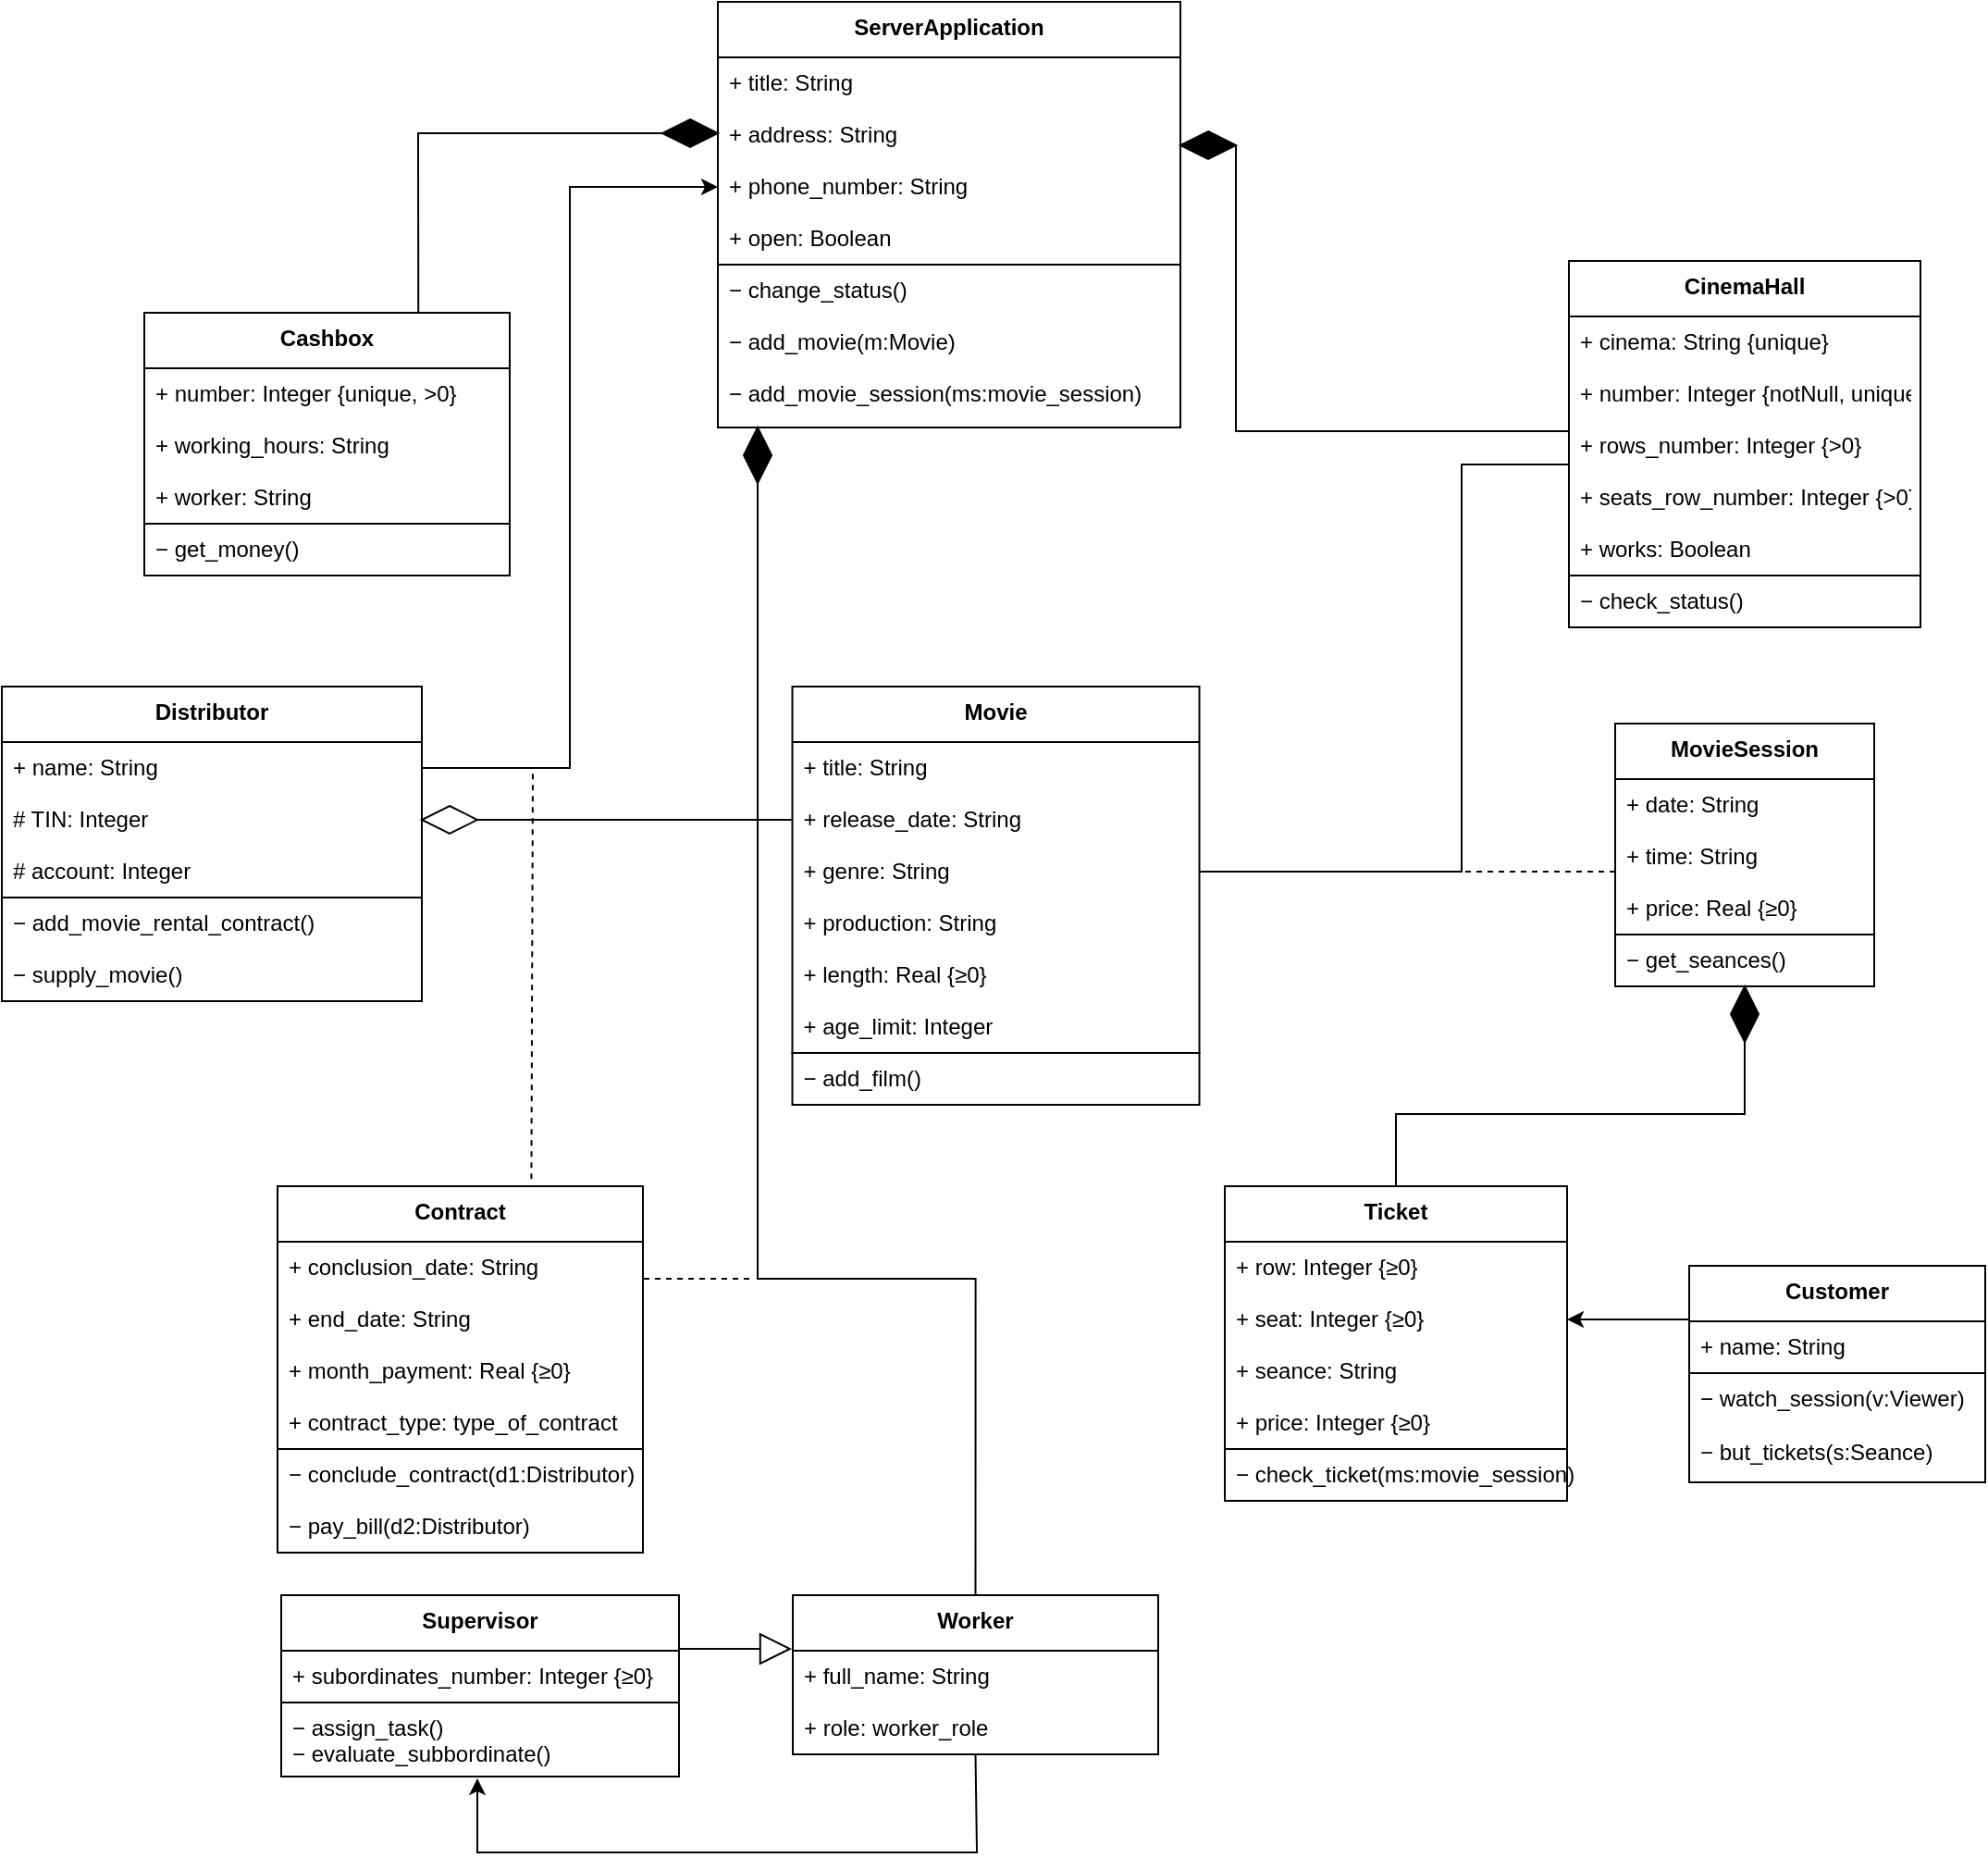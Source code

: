<mxfile version="24.8.4">
  <diagram name="Страница — 1" id="X5his6ymbL0saSJvPq9O">
    <mxGraphModel dx="1254" dy="1829" grid="1" gridSize="10" guides="1" tooltips="1" connect="1" arrows="1" fold="1" page="1" pageScale="1" pageWidth="827" pageHeight="1169" math="0" shadow="0">
      <root>
        <mxCell id="0" />
        <mxCell id="1" parent="0" />
        <mxCell id="Y5fpXC5yUhJFAgeou8nK-40" value="" style="rounded=0;whiteSpace=wrap;html=1;fillColor=none;" vertex="1" parent="1">
          <mxGeometry x="164" y="839" width="215" height="40" as="geometry" />
        </mxCell>
        <mxCell id="PjLKfT54Z54VpI-UZ5yH-39" value="" style="rounded=0;whiteSpace=wrap;html=1;fillColor=none;" parent="1" vertex="1">
          <mxGeometry x="162" y="702" width="197.5" height="56" as="geometry" />
        </mxCell>
        <mxCell id="PjLKfT54Z54VpI-UZ5yH-20" value="" style="rounded=0;whiteSpace=wrap;html=1;fillColor=none;" parent="1" vertex="1">
          <mxGeometry x="860" y="230" width="190" height="28" as="geometry" />
        </mxCell>
        <mxCell id="HzvKH4_7ZR6isa68ymQ4-1" value="ServerApplication" style="swimlane;fontStyle=1;align=center;verticalAlign=top;childLayout=stackLayout;horizontal=1;startSize=30;horizontalStack=0;resizeParent=1;resizeParentMax=0;resizeLast=0;collapsible=0;marginBottom=0;" parent="1" vertex="1">
          <mxGeometry x="400" y="-80" width="250" height="142" as="geometry" />
        </mxCell>
        <mxCell id="HzvKH4_7ZR6isa68ymQ4-2" value="+ title: String" style="text;strokeColor=none;fillColor=none;align=left;verticalAlign=top;spacingLeft=4;spacingRight=4;overflow=hidden;rotatable=0;points=[[0,0.5],[1,0.5]];portConstraint=eastwest;" parent="HzvKH4_7ZR6isa68ymQ4-1" vertex="1">
          <mxGeometry y="30" width="250" height="28" as="geometry" />
        </mxCell>
        <mxCell id="HzvKH4_7ZR6isa68ymQ4-3" value="+ address: String" style="text;strokeColor=none;fillColor=none;align=left;verticalAlign=top;spacingLeft=4;spacingRight=4;overflow=hidden;rotatable=0;points=[[0,0.5],[1,0.5]];portConstraint=eastwest;" parent="HzvKH4_7ZR6isa68ymQ4-1" vertex="1">
          <mxGeometry y="58" width="250" height="28" as="geometry" />
        </mxCell>
        <mxCell id="HzvKH4_7ZR6isa68ymQ4-4" value="+ phone_number: String" style="text;strokeColor=none;fillColor=none;align=left;verticalAlign=top;spacingLeft=4;spacingRight=4;overflow=hidden;rotatable=0;points=[[0,0.5],[1,0.5]];portConstraint=eastwest;" parent="HzvKH4_7ZR6isa68ymQ4-1" vertex="1">
          <mxGeometry y="86" width="250" height="28" as="geometry" />
        </mxCell>
        <mxCell id="HzvKH4_7ZR6isa68ymQ4-5" value="+ open: Boolean" style="text;strokeColor=none;fillColor=none;align=left;verticalAlign=top;spacingLeft=4;spacingRight=4;overflow=hidden;rotatable=0;points=[[0,0.5],[1,0.5]];portConstraint=eastwest;" parent="HzvKH4_7ZR6isa68ymQ4-1" vertex="1">
          <mxGeometry y="114" width="250" height="28" as="geometry" />
        </mxCell>
        <mxCell id="HzvKH4_7ZR6isa68ymQ4-6" value="CinemaHall" style="swimlane;fontStyle=1;align=center;verticalAlign=top;childLayout=stackLayout;horizontal=1;startSize=30;horizontalStack=0;resizeParent=1;resizeParentMax=0;resizeLast=0;collapsible=0;marginBottom=0;" parent="1" vertex="1">
          <mxGeometry x="860" y="60" width="190" height="170" as="geometry" />
        </mxCell>
        <mxCell id="HzvKH4_7ZR6isa68ymQ4-7" value="+ cinema: String {unique}" style="text;strokeColor=none;fillColor=none;align=left;verticalAlign=top;spacingLeft=4;spacingRight=4;overflow=hidden;rotatable=0;points=[[0,0.5],[1,0.5]];portConstraint=eastwest;" parent="HzvKH4_7ZR6isa68ymQ4-6" vertex="1">
          <mxGeometry y="30" width="190" height="28" as="geometry" />
        </mxCell>
        <mxCell id="HzvKH4_7ZR6isa68ymQ4-8" value="+ number: Integer {notNull, unique}." style="text;strokeColor=none;fillColor=none;align=left;verticalAlign=top;spacingLeft=4;spacingRight=4;overflow=hidden;rotatable=0;points=[[0,0.5],[1,0.5]];portConstraint=eastwest;" parent="HzvKH4_7ZR6isa68ymQ4-6" vertex="1">
          <mxGeometry y="58" width="190" height="28" as="geometry" />
        </mxCell>
        <mxCell id="HzvKH4_7ZR6isa68ymQ4-9" value="+ rows_number: Integer {&gt;0}" style="text;strokeColor=none;fillColor=none;align=left;verticalAlign=top;spacingLeft=4;spacingRight=4;overflow=hidden;rotatable=0;points=[[0,0.5],[1,0.5]];portConstraint=eastwest;" parent="HzvKH4_7ZR6isa68ymQ4-6" vertex="1">
          <mxGeometry y="86" width="190" height="28" as="geometry" />
        </mxCell>
        <mxCell id="HzvKH4_7ZR6isa68ymQ4-10" value="+ seats_row_number: Integer {&gt;0}" style="text;strokeColor=none;fillColor=none;align=left;verticalAlign=top;spacingLeft=4;spacingRight=4;overflow=hidden;rotatable=0;points=[[0,0.5],[1,0.5]];portConstraint=eastwest;" parent="HzvKH4_7ZR6isa68ymQ4-6" vertex="1">
          <mxGeometry y="114" width="190" height="28" as="geometry" />
        </mxCell>
        <mxCell id="HzvKH4_7ZR6isa68ymQ4-11" value="+ works: Boolean" style="text;strokeColor=none;fillColor=none;align=left;verticalAlign=top;spacingLeft=4;spacingRight=4;overflow=hidden;rotatable=0;points=[[0,0.5],[1,0.5]];portConstraint=eastwest;" parent="HzvKH4_7ZR6isa68ymQ4-6" vertex="1">
          <mxGeometry y="142" width="190" height="28" as="geometry" />
        </mxCell>
        <mxCell id="HzvKH4_7ZR6isa68ymQ4-12" value="Movie" style="swimlane;fontStyle=1;align=center;verticalAlign=top;childLayout=stackLayout;horizontal=1;startSize=30;horizontalStack=0;resizeParent=1;resizeParentMax=0;resizeLast=0;collapsible=0;marginBottom=0;" parent="1" vertex="1">
          <mxGeometry x="440.25" y="290" width="220" height="198" as="geometry" />
        </mxCell>
        <mxCell id="HzvKH4_7ZR6isa68ymQ4-13" value="+ title: String" style="text;strokeColor=none;fillColor=none;align=left;verticalAlign=top;spacingLeft=4;spacingRight=4;overflow=hidden;rotatable=0;points=[[0,0.5],[1,0.5]];portConstraint=eastwest;" parent="HzvKH4_7ZR6isa68ymQ4-12" vertex="1">
          <mxGeometry y="30" width="220" height="28" as="geometry" />
        </mxCell>
        <mxCell id="HzvKH4_7ZR6isa68ymQ4-14" value="+ release_date: String" style="text;strokeColor=none;fillColor=none;align=left;verticalAlign=top;spacingLeft=4;spacingRight=4;overflow=hidden;rotatable=0;points=[[0,0.5],[1,0.5]];portConstraint=eastwest;" parent="HzvKH4_7ZR6isa68ymQ4-12" vertex="1">
          <mxGeometry y="58" width="220" height="28" as="geometry" />
        </mxCell>
        <mxCell id="HzvKH4_7ZR6isa68ymQ4-15" value="+ genre: String" style="text;strokeColor=none;fillColor=none;align=left;verticalAlign=top;spacingLeft=4;spacingRight=4;overflow=hidden;rotatable=0;points=[[0,0.5],[1,0.5]];portConstraint=eastwest;" parent="HzvKH4_7ZR6isa68ymQ4-12" vertex="1">
          <mxGeometry y="86" width="220" height="28" as="geometry" />
        </mxCell>
        <mxCell id="HzvKH4_7ZR6isa68ymQ4-16" value="+ production: String" style="text;strokeColor=none;fillColor=none;align=left;verticalAlign=top;spacingLeft=4;spacingRight=4;overflow=hidden;rotatable=0;points=[[0,0.5],[1,0.5]];portConstraint=eastwest;" parent="HzvKH4_7ZR6isa68ymQ4-12" vertex="1">
          <mxGeometry y="114" width="220" height="28" as="geometry" />
        </mxCell>
        <mxCell id="HzvKH4_7ZR6isa68ymQ4-17" value="+ length: Real {≥0}" style="text;strokeColor=none;fillColor=none;align=left;verticalAlign=top;spacingLeft=4;spacingRight=4;overflow=hidden;rotatable=0;points=[[0,0.5],[1,0.5]];portConstraint=eastwest;" parent="HzvKH4_7ZR6isa68ymQ4-12" vertex="1">
          <mxGeometry y="142" width="220" height="28" as="geometry" />
        </mxCell>
        <mxCell id="HzvKH4_7ZR6isa68ymQ4-18" value="+ age_limit: Integer" style="text;strokeColor=none;fillColor=none;align=left;verticalAlign=top;spacingLeft=4;spacingRight=4;overflow=hidden;rotatable=0;points=[[0,0.5],[1,0.5]];portConstraint=eastwest;" parent="HzvKH4_7ZR6isa68ymQ4-12" vertex="1">
          <mxGeometry y="170" width="220" height="28" as="geometry" />
        </mxCell>
        <mxCell id="HzvKH4_7ZR6isa68ymQ4-19" style="edgeStyle=orthogonalEdgeStyle;rounded=0;orthogonalLoop=1;jettySize=auto;html=1;endArrow=none;endFill=0;exitX=1;exitY=0.5;exitDx=0;exitDy=0;" parent="1" source="HzvKH4_7ZR6isa68ymQ4-49" target="HzvKH4_7ZR6isa68ymQ4-24" edge="1">
          <mxGeometry relative="1" as="geometry">
            <mxPoint x="780" y="470" as="sourcePoint" />
          </mxGeometry>
        </mxCell>
        <mxCell id="HzvKH4_7ZR6isa68ymQ4-20" value="MovieSession" style="swimlane;fontStyle=1;align=center;verticalAlign=top;childLayout=stackLayout;horizontal=1;startSize=30;horizontalStack=0;resizeParent=1;resizeParentMax=0;resizeLast=0;collapsible=0;marginBottom=0;" parent="1" vertex="1">
          <mxGeometry x="885" y="310" width="140" height="142" as="geometry" />
        </mxCell>
        <mxCell id="HzvKH4_7ZR6isa68ymQ4-21" value="+ date: String" style="text;strokeColor=none;fillColor=none;align=left;verticalAlign=top;spacingLeft=4;spacingRight=4;overflow=hidden;rotatable=0;points=[[0,0.5],[1,0.5]];portConstraint=eastwest;" parent="HzvKH4_7ZR6isa68ymQ4-20" vertex="1">
          <mxGeometry y="30" width="140" height="28" as="geometry" />
        </mxCell>
        <mxCell id="HzvKH4_7ZR6isa68ymQ4-22" value="+ time: String" style="text;strokeColor=none;fillColor=none;align=left;verticalAlign=top;spacingLeft=4;spacingRight=4;overflow=hidden;rotatable=0;points=[[0,0.5],[1,0.5]];portConstraint=eastwest;" parent="HzvKH4_7ZR6isa68ymQ4-20" vertex="1">
          <mxGeometry y="58" width="140" height="28" as="geometry" />
        </mxCell>
        <mxCell id="HzvKH4_7ZR6isa68ymQ4-23" value="+ price: Real {≥0}&#xa;" style="text;strokeColor=none;fillColor=none;align=left;verticalAlign=top;spacingLeft=4;spacingRight=4;overflow=hidden;rotatable=0;points=[[0,0.5],[1,0.5]];portConstraint=eastwest;" parent="HzvKH4_7ZR6isa68ymQ4-20" vertex="1">
          <mxGeometry y="86" width="140" height="28" as="geometry" />
        </mxCell>
        <mxCell id="PjLKfT54Z54VpI-UZ5yH-22" value="" style="rounded=0;whiteSpace=wrap;html=1;fillColor=none;" parent="HzvKH4_7ZR6isa68ymQ4-20" vertex="1">
          <mxGeometry y="114" width="140" height="28" as="geometry" />
        </mxCell>
        <mxCell id="HzvKH4_7ZR6isa68ymQ4-24" value="Ticket" style="swimlane;fontStyle=1;align=center;verticalAlign=top;childLayout=stackLayout;horizontal=1;startSize=30;horizontalStack=0;resizeParent=1;resizeParentMax=0;resizeLast=0;collapsible=0;marginBottom=0;" parent="1" vertex="1">
          <mxGeometry x="674" y="560" width="185" height="142" as="geometry" />
        </mxCell>
        <mxCell id="HzvKH4_7ZR6isa68ymQ4-25" value="+ row: Integer {≥0}" style="text;strokeColor=none;fillColor=none;align=left;verticalAlign=top;spacingLeft=4;spacingRight=4;overflow=hidden;rotatable=0;points=[[0,0.5],[1,0.5]];portConstraint=eastwest;" parent="HzvKH4_7ZR6isa68ymQ4-24" vertex="1">
          <mxGeometry y="30" width="185" height="28" as="geometry" />
        </mxCell>
        <mxCell id="HzvKH4_7ZR6isa68ymQ4-26" value="+ seat: Integer {≥0}" style="text;strokeColor=none;fillColor=none;align=left;verticalAlign=top;spacingLeft=4;spacingRight=4;overflow=hidden;rotatable=0;points=[[0,0.5],[1,0.5]];portConstraint=eastwest;" parent="HzvKH4_7ZR6isa68ymQ4-24" vertex="1">
          <mxGeometry y="58" width="185" height="28" as="geometry" />
        </mxCell>
        <mxCell id="HzvKH4_7ZR6isa68ymQ4-27" value="+ seance: String" style="text;strokeColor=none;fillColor=none;align=left;verticalAlign=top;spacingLeft=4;spacingRight=4;overflow=hidden;rotatable=0;points=[[0,0.5],[1,0.5]];portConstraint=eastwest;" parent="HzvKH4_7ZR6isa68ymQ4-24" vertex="1">
          <mxGeometry y="86" width="185" height="28" as="geometry" />
        </mxCell>
        <mxCell id="PjLKfT54Z54VpI-UZ5yH-3" value="+ price: Integer {≥0}" style="text;strokeColor=none;fillColor=none;align=left;verticalAlign=top;spacingLeft=4;spacingRight=4;overflow=hidden;rotatable=0;points=[[0,0.5],[1,0.5]];portConstraint=eastwest;" parent="HzvKH4_7ZR6isa68ymQ4-24" vertex="1">
          <mxGeometry y="114" width="185" height="28" as="geometry" />
        </mxCell>
        <mxCell id="HzvKH4_7ZR6isa68ymQ4-29" value="Customer" style="swimlane;fontStyle=1;align=center;verticalAlign=top;childLayout=stackLayout;horizontal=1;startSize=30;horizontalStack=0;resizeParent=1;resizeParentMax=0;resizeLast=0;collapsible=0;marginBottom=0;" parent="1" vertex="1">
          <mxGeometry x="925" y="603" width="160" height="58" as="geometry" />
        </mxCell>
        <mxCell id="HzvKH4_7ZR6isa68ymQ4-30" value="+ name: String" style="text;strokeColor=none;fillColor=none;align=left;verticalAlign=top;spacingLeft=4;spacingRight=4;overflow=hidden;rotatable=0;points=[[0,0.5],[1,0.5]];portConstraint=eastwest;" parent="HzvKH4_7ZR6isa68ymQ4-29" vertex="1">
          <mxGeometry y="30" width="160" height="28" as="geometry" />
        </mxCell>
        <mxCell id="HzvKH4_7ZR6isa68ymQ4-34" value="Worker" style="swimlane;fontStyle=1;align=center;verticalAlign=top;childLayout=stackLayout;horizontal=1;startSize=30;horizontalStack=0;resizeParent=1;resizeParentMax=0;resizeLast=0;collapsible=0;marginBottom=0;" parent="1" vertex="1">
          <mxGeometry x="440.5" y="781" width="197.5" height="86" as="geometry" />
        </mxCell>
        <mxCell id="HzvKH4_7ZR6isa68ymQ4-35" value="+ full_name: String" style="text;strokeColor=none;fillColor=none;align=left;verticalAlign=top;spacingLeft=4;spacingRight=4;overflow=hidden;rotatable=0;points=[[0,0.5],[1,0.5]];portConstraint=eastwest;" parent="HzvKH4_7ZR6isa68ymQ4-34" vertex="1">
          <mxGeometry y="30" width="197.5" height="28" as="geometry" />
        </mxCell>
        <mxCell id="Y5fpXC5yUhJFAgeou8nK-54" value="+ role: worker_role" style="text;strokeColor=none;fillColor=none;align=left;verticalAlign=top;spacingLeft=4;spacingRight=4;overflow=hidden;rotatable=0;points=[[0,0.5],[1,0.5]];portConstraint=eastwest;" vertex="1" parent="HzvKH4_7ZR6isa68ymQ4-34">
          <mxGeometry y="58" width="197.5" height="28" as="geometry" />
        </mxCell>
        <mxCell id="HzvKH4_7ZR6isa68ymQ4-36" value="Contract" style="swimlane;fontStyle=1;align=center;verticalAlign=top;childLayout=stackLayout;horizontal=1;startSize=30;horizontalStack=0;resizeParent=1;resizeParentMax=0;resizeLast=0;collapsible=0;marginBottom=0;" parent="1" vertex="1">
          <mxGeometry x="162" y="560" width="197.5" height="142" as="geometry" />
        </mxCell>
        <mxCell id="HzvKH4_7ZR6isa68ymQ4-37" value="+ conclusion_date: String" style="text;strokeColor=none;fillColor=none;align=left;verticalAlign=top;spacingLeft=4;spacingRight=4;overflow=hidden;rotatable=0;points=[[0,0.5],[1,0.5]];portConstraint=eastwest;" parent="HzvKH4_7ZR6isa68ymQ4-36" vertex="1">
          <mxGeometry y="30" width="197.5" height="28" as="geometry" />
        </mxCell>
        <mxCell id="HzvKH4_7ZR6isa68ymQ4-38" value="+ end_date: String" style="text;strokeColor=none;fillColor=none;align=left;verticalAlign=top;spacingLeft=4;spacingRight=4;overflow=hidden;rotatable=0;points=[[0,0.5],[1,0.5]];portConstraint=eastwest;" parent="HzvKH4_7ZR6isa68ymQ4-36" vertex="1">
          <mxGeometry y="58" width="197.5" height="28" as="geometry" />
        </mxCell>
        <mxCell id="HzvKH4_7ZR6isa68ymQ4-39" value="+ month_payment: Real {≥0}" style="text;strokeColor=none;fillColor=none;align=left;verticalAlign=top;spacingLeft=4;spacingRight=4;overflow=hidden;rotatable=0;points=[[0,0.5],[1,0.5]];portConstraint=eastwest;" parent="HzvKH4_7ZR6isa68ymQ4-36" vertex="1">
          <mxGeometry y="86" width="197.5" height="28" as="geometry" />
        </mxCell>
        <mxCell id="Y5fpXC5yUhJFAgeou8nK-53" value="+ contract_type: type_of_contract" style="text;strokeColor=none;fillColor=none;align=left;verticalAlign=top;spacingLeft=4;spacingRight=4;overflow=hidden;rotatable=0;points=[[0,0.5],[1,0.5]];portConstraint=eastwest;" vertex="1" parent="HzvKH4_7ZR6isa68ymQ4-36">
          <mxGeometry y="114" width="197.5" height="28" as="geometry" />
        </mxCell>
        <mxCell id="HzvKH4_7ZR6isa68ymQ4-40" value="Distributor" style="swimlane;fontStyle=1;align=center;verticalAlign=top;childLayout=stackLayout;horizontal=1;startSize=30;horizontalStack=0;resizeParent=1;resizeParentMax=0;resizeLast=0;collapsible=0;marginBottom=0;" parent="1" vertex="1">
          <mxGeometry x="13" y="290" width="227" height="114" as="geometry" />
        </mxCell>
        <mxCell id="HzvKH4_7ZR6isa68ymQ4-41" value="+ name: String" style="text;strokeColor=none;fillColor=none;align=left;verticalAlign=top;spacingLeft=4;spacingRight=4;overflow=hidden;rotatable=0;points=[[0,0.5],[1,0.5]];portConstraint=eastwest;" parent="HzvKH4_7ZR6isa68ymQ4-40" vertex="1">
          <mxGeometry y="30" width="227" height="28" as="geometry" />
        </mxCell>
        <mxCell id="HzvKH4_7ZR6isa68ymQ4-42" value="# TIN: Integer" style="text;strokeColor=none;fillColor=none;align=left;verticalAlign=top;spacingLeft=4;spacingRight=4;overflow=hidden;rotatable=0;points=[[0,0.5],[1,0.5]];portConstraint=eastwest;" parent="HzvKH4_7ZR6isa68ymQ4-40" vertex="1">
          <mxGeometry y="58" width="227" height="28" as="geometry" />
        </mxCell>
        <mxCell id="HzvKH4_7ZR6isa68ymQ4-43" value="# account: Integer" style="text;strokeColor=none;fillColor=none;align=left;verticalAlign=top;spacingLeft=4;spacingRight=4;overflow=hidden;rotatable=0;points=[[0,0.5],[1,0.5]];portConstraint=eastwest;" parent="HzvKH4_7ZR6isa68ymQ4-40" vertex="1">
          <mxGeometry y="86" width="227" height="28" as="geometry" />
        </mxCell>
        <mxCell id="HzvKH4_7ZR6isa68ymQ4-44" value="" style="rhombus;whiteSpace=wrap;html=1;gradientColor=none;fillStyle=auto;fillColor=#000000;" parent="1" vertex="1">
          <mxGeometry x="650" y="-10" width="30" height="15" as="geometry" />
        </mxCell>
        <mxCell id="HzvKH4_7ZR6isa68ymQ4-47" style="edgeStyle=orthogonalEdgeStyle;rounded=0;orthogonalLoop=1;jettySize=auto;html=1;exitX=1;exitY=0.5;exitDx=0;exitDy=0;entryX=0;entryY=0.5;entryDx=0;entryDy=0;endArrow=none;endFill=0;" parent="1" source="HzvKH4_7ZR6isa68ymQ4-48" target="HzvKH4_7ZR6isa68ymQ4-14" edge="1">
          <mxGeometry relative="1" as="geometry">
            <mxPoint x="535" y="457.5" as="targetPoint" />
          </mxGeometry>
        </mxCell>
        <mxCell id="HzvKH4_7ZR6isa68ymQ4-48" value="" style="rhombus;whiteSpace=wrap;html=1;gradientColor=none;fillStyle=auto;fillColor=#FFFFFF;" parent="1" vertex="1">
          <mxGeometry x="240" y="354.5" width="30" height="15" as="geometry" />
        </mxCell>
        <mxCell id="HzvKH4_7ZR6isa68ymQ4-49" value="" style="rhombus;whiteSpace=wrap;html=1;gradientColor=none;fillStyle=auto;fillColor=#000000;direction=south;" parent="1" vertex="1">
          <mxGeometry x="947.5" y="452" width="15" height="30" as="geometry" />
        </mxCell>
        <mxCell id="HzvKH4_7ZR6isa68ymQ4-52" style="edgeStyle=orthogonalEdgeStyle;rounded=0;orthogonalLoop=1;jettySize=auto;html=1;exitX=1;exitY=0.5;exitDx=0;exitDy=0;endArrow=none;endFill=0;" parent="1" source="HzvKH4_7ZR6isa68ymQ4-44" target="HzvKH4_7ZR6isa68ymQ4-6" edge="1">
          <mxGeometry relative="1" as="geometry">
            <mxPoint x="660" y="173" as="sourcePoint" />
            <mxPoint x="755" y="90" as="targetPoint" />
            <Array as="points">
              <mxPoint x="810" y="152" />
              <mxPoint x="810" y="152" />
            </Array>
          </mxGeometry>
        </mxCell>
        <mxCell id="HzvKH4_7ZR6isa68ymQ4-53" value="" style="endArrow=classic;html=1;rounded=0;exitX=0;exitY=0.5;exitDx=0;exitDy=0;entryX=1;entryY=0.5;entryDx=0;entryDy=0;" parent="1" source="HzvKH4_7ZR6isa68ymQ4-29" target="HzvKH4_7ZR6isa68ymQ4-26" edge="1">
          <mxGeometry width="50" height="50" relative="1" as="geometry">
            <mxPoint x="905" y="610" as="sourcePoint" />
            <mxPoint x="885" y="610" as="targetPoint" />
          </mxGeometry>
        </mxCell>
        <mxCell id="HzvKH4_7ZR6isa68ymQ4-56" value="Cashbox" style="swimlane;fontStyle=1;align=center;verticalAlign=top;childLayout=stackLayout;horizontal=1;startSize=30;horizontalStack=0;resizeParent=1;resizeParentMax=0;resizeLast=0;collapsible=0;marginBottom=0;" parent="1" vertex="1">
          <mxGeometry x="90" y="88" width="197.5" height="114" as="geometry" />
        </mxCell>
        <mxCell id="HzvKH4_7ZR6isa68ymQ4-57" value="+ number: Integer {unique, &gt;0}" style="text;strokeColor=none;fillColor=none;align=left;verticalAlign=top;spacingLeft=4;spacingRight=4;overflow=hidden;rotatable=0;points=[[0,0.5],[1,0.5]];portConstraint=eastwest;" parent="HzvKH4_7ZR6isa68ymQ4-56" vertex="1">
          <mxGeometry y="30" width="197.5" height="28" as="geometry" />
        </mxCell>
        <mxCell id="HzvKH4_7ZR6isa68ymQ4-58" value="+ working_hours: String" style="text;strokeColor=none;fillColor=none;align=left;verticalAlign=top;spacingLeft=4;spacingRight=4;overflow=hidden;rotatable=0;points=[[0,0.5],[1,0.5]];portConstraint=eastwest;" parent="HzvKH4_7ZR6isa68ymQ4-56" vertex="1">
          <mxGeometry y="58" width="197.5" height="28" as="geometry" />
        </mxCell>
        <mxCell id="HzvKH4_7ZR6isa68ymQ4-59" value="+ worker: String" style="text;strokeColor=none;fillColor=none;align=left;verticalAlign=top;spacingLeft=4;spacingRight=4;overflow=hidden;rotatable=0;points=[[0,0.5],[1,0.5]];portConstraint=eastwest;" parent="HzvKH4_7ZR6isa68ymQ4-56" vertex="1">
          <mxGeometry y="86" width="197.5" height="28" as="geometry" />
        </mxCell>
        <mxCell id="HzvKH4_7ZR6isa68ymQ4-60" value="" style="rhombus;whiteSpace=wrap;html=1;gradientColor=none;fillStyle=auto;fillColor=#000000;" parent="1" vertex="1">
          <mxGeometry x="370" y="-16.5" width="30" height="15" as="geometry" />
        </mxCell>
        <mxCell id="PjLKfT54Z54VpI-UZ5yH-10" value="" style="rounded=0;whiteSpace=wrap;html=1;fillColor=none;" parent="1" vertex="1">
          <mxGeometry x="90" y="202" width="197.5" height="28" as="geometry" />
        </mxCell>
        <mxCell id="PjLKfT54Z54VpI-UZ5yH-11" value="− get_money()" style="text;strokeColor=none;fillColor=none;align=left;verticalAlign=top;spacingLeft=4;spacingRight=4;overflow=hidden;rotatable=0;points=[[0,0.5],[1,0.5]];portConstraint=eastwest;" parent="1" vertex="1">
          <mxGeometry x="90" y="202" width="197.5" height="28" as="geometry" />
        </mxCell>
        <mxCell id="PjLKfT54Z54VpI-UZ5yH-12" value="" style="rounded=0;whiteSpace=wrap;html=1;fillColor=none;" parent="1" vertex="1">
          <mxGeometry x="400" y="62" width="250" height="88" as="geometry" />
        </mxCell>
        <mxCell id="PjLKfT54Z54VpI-UZ5yH-13" value="− change_status()" style="text;strokeColor=none;fillColor=none;align=left;verticalAlign=top;spacingLeft=4;spacingRight=4;overflow=hidden;rotatable=0;points=[[0,0.5],[1,0.5]];portConstraint=eastwest;" parent="1" vertex="1">
          <mxGeometry x="400" y="62" width="227" height="28" as="geometry" />
        </mxCell>
        <mxCell id="PjLKfT54Z54VpI-UZ5yH-15" value="− pay_bill(d2:Distributor)" style="text;strokeColor=none;fillColor=none;align=left;verticalAlign=top;spacingLeft=4;spacingRight=4;overflow=hidden;rotatable=0;points=[[0,0.5],[1,0.5]];portConstraint=eastwest;" parent="1" vertex="1">
          <mxGeometry x="162" y="730" width="199.5" height="28" as="geometry" />
        </mxCell>
        <mxCell id="PjLKfT54Z54VpI-UZ5yH-16" value="" style="rounded=0;whiteSpace=wrap;html=1;fillColor=none;" parent="1" vertex="1">
          <mxGeometry x="674" y="702" width="185" height="28" as="geometry" />
        </mxCell>
        <mxCell id="PjLKfT54Z54VpI-UZ5yH-17" value="− check_ticket(ms:movie_session)" style="text;strokeColor=none;fillColor=none;align=left;verticalAlign=top;spacingLeft=4;spacingRight=4;overflow=hidden;rotatable=0;points=[[0,0.5],[1,0.5]];portConstraint=eastwest;" parent="1" vertex="1">
          <mxGeometry x="674" y="702" width="195" height="28" as="geometry" />
        </mxCell>
        <mxCell id="PjLKfT54Z54VpI-UZ5yH-18" value="" style="rounded=0;whiteSpace=wrap;html=1;fillColor=none;" parent="1" vertex="1">
          <mxGeometry x="440.25" y="488" width="220" height="28" as="geometry" />
        </mxCell>
        <mxCell id="PjLKfT54Z54VpI-UZ5yH-19" value="− add_film()" style="text;strokeColor=none;fillColor=none;align=left;verticalAlign=top;spacingLeft=4;spacingRight=4;overflow=hidden;rotatable=0;points=[[0,0.5],[1,0.5]];portConstraint=eastwest;" parent="1" vertex="1">
          <mxGeometry x="440.25" y="488" width="220" height="28" as="geometry" />
        </mxCell>
        <mxCell id="PjLKfT54Z54VpI-UZ5yH-21" value="− check_status()" style="text;strokeColor=none;fillColor=none;align=left;verticalAlign=top;spacingLeft=4;spacingRight=4;overflow=hidden;rotatable=0;points=[[0,0.5],[1,0.5]];portConstraint=eastwest;" parent="1" vertex="1">
          <mxGeometry x="860" y="230" width="190" height="28" as="geometry" />
        </mxCell>
        <mxCell id="PjLKfT54Z54VpI-UZ5yH-23" value="− get_seances()" style="text;strokeColor=none;fillColor=none;align=left;verticalAlign=top;spacingLeft=4;spacingRight=4;overflow=hidden;rotatable=0;points=[[0,0.5],[1,0.5]];portConstraint=eastwest;" parent="1" vertex="1">
          <mxGeometry x="885" y="424" width="140" height="28" as="geometry" />
        </mxCell>
        <mxCell id="PjLKfT54Z54VpI-UZ5yH-30" value="Supervisor" style="swimlane;fontStyle=1;align=center;verticalAlign=top;childLayout=stackLayout;horizontal=1;startSize=30;horizontalStack=0;resizeParent=1;resizeParentMax=0;resizeLast=0;collapsible=0;marginBottom=0;" parent="1" vertex="1">
          <mxGeometry x="164" y="781" width="215" height="58" as="geometry" />
        </mxCell>
        <mxCell id="PjLKfT54Z54VpI-UZ5yH-31" value="+ subordinates_number: Integer  {≥0}" style="text;strokeColor=none;fillColor=none;align=left;verticalAlign=top;spacingLeft=4;spacingRight=4;overflow=hidden;rotatable=0;points=[[0,0.5],[1,0.5]];portConstraint=eastwest;" parent="PjLKfT54Z54VpI-UZ5yH-30" vertex="1">
          <mxGeometry y="30" width="215" height="28" as="geometry" />
        </mxCell>
        <mxCell id="PjLKfT54Z54VpI-UZ5yH-32" value="" style="endArrow=block;endFill=0;html=1;rounded=0;endSize=15;exitX=1;exitY=0.5;exitDx=0;exitDy=0;" parent="1" source="PjLKfT54Z54VpI-UZ5yH-30" edge="1">
          <mxGeometry width="160" relative="1" as="geometry">
            <mxPoint x="439" y="890" as="sourcePoint" />
            <mxPoint x="440" y="810" as="targetPoint" />
          </mxGeometry>
        </mxCell>
        <mxCell id="PjLKfT54Z54VpI-UZ5yH-38" value="− conclude_contract(d1:Distributor)" style="text;strokeColor=none;fillColor=none;align=left;verticalAlign=top;spacingLeft=4;spacingRight=4;overflow=hidden;rotatable=0;points=[[0,0.5],[1,0.5]];portConstraint=eastwest;" parent="1" vertex="1">
          <mxGeometry x="162" y="702" width="197.5" height="28" as="geometry" />
        </mxCell>
        <mxCell id="Y5fpXC5yUhJFAgeou8nK-2" value="" style="rounded=0;whiteSpace=wrap;html=1;fillColor=none;" vertex="1" parent="1">
          <mxGeometry x="925" y="661" width="160" height="59" as="geometry" />
        </mxCell>
        <mxCell id="Y5fpXC5yUhJFAgeou8nK-3" value="− but_tickets(s:Seance)" style="text;strokeColor=none;fillColor=none;align=left;verticalAlign=top;spacingLeft=4;spacingRight=4;overflow=hidden;rotatable=0;points=[[0,0.5],[1,0.5]];portConstraint=eastwest;" vertex="1" parent="1">
          <mxGeometry x="925" y="690" width="160" height="28" as="geometry" />
        </mxCell>
        <mxCell id="Y5fpXC5yUhJFAgeou8nK-4" value="− watch_session(v:Viewer)" style="text;strokeColor=none;fillColor=none;align=left;verticalAlign=top;spacingLeft=4;spacingRight=4;overflow=hidden;rotatable=0;points=[[0,0.5],[1,0.5]];portConstraint=eastwest;" vertex="1" parent="1">
          <mxGeometry x="925" y="661" width="160" height="29" as="geometry" />
        </mxCell>
        <mxCell id="Y5fpXC5yUhJFAgeou8nK-13" style="edgeStyle=orthogonalEdgeStyle;rounded=0;orthogonalLoop=1;jettySize=auto;html=1;endArrow=none;endFill=0;entryX=0;entryY=0.5;entryDx=0;entryDy=0;" edge="1" parent="1" target="HzvKH4_7ZR6isa68ymQ4-10">
          <mxGeometry relative="1" as="geometry">
            <mxPoint x="660" y="390" as="sourcePoint" />
            <mxPoint x="760" y="200" as="targetPoint" />
            <Array as="points">
              <mxPoint x="802" y="390" />
              <mxPoint x="802" y="170" />
              <mxPoint x="860" y="170" />
            </Array>
          </mxGeometry>
        </mxCell>
        <mxCell id="Y5fpXC5yUhJFAgeou8nK-14" value="" style="endArrow=none;dashed=1;html=1;rounded=0;exitX=0;exitY=0.786;exitDx=0;exitDy=0;exitPerimeter=0;" edge="1" parent="1" source="HzvKH4_7ZR6isa68ymQ4-22">
          <mxGeometry width="50" height="50" relative="1" as="geometry">
            <mxPoint x="670" y="390" as="sourcePoint" />
            <mxPoint x="800" y="390" as="targetPoint" />
          </mxGeometry>
        </mxCell>
        <mxCell id="Y5fpXC5yUhJFAgeou8nK-20" value="" style="edgeStyle=orthogonalEdgeStyle;rounded=0;orthogonalLoop=1;jettySize=auto;html=1;entryX=0;entryY=0.5;entryDx=0;entryDy=0;" edge="1" parent="1" source="HzvKH4_7ZR6isa68ymQ4-41" target="HzvKH4_7ZR6isa68ymQ4-4">
          <mxGeometry relative="1" as="geometry" />
        </mxCell>
        <mxCell id="Y5fpXC5yUhJFAgeou8nK-25" value="" style="endArrow=none;dashed=1;html=1;rounded=0;exitX=0.796;exitY=0.001;exitDx=0;exitDy=0;exitPerimeter=0;" edge="1" parent="1">
          <mxGeometry width="50" height="50" relative="1" as="geometry">
            <mxPoint x="299.21" y="556.114" as="sourcePoint" />
            <mxPoint x="300" y="336" as="targetPoint" />
          </mxGeometry>
        </mxCell>
        <mxCell id="Y5fpXC5yUhJFAgeou8nK-35" value="" style="rhombus;whiteSpace=wrap;html=1;gradientColor=none;fillStyle=auto;fillColor=#000000;direction=south;" vertex="1" parent="1">
          <mxGeometry x="414" y="150" width="15" height="30" as="geometry" />
        </mxCell>
        <mxCell id="Y5fpXC5yUhJFAgeou8nK-36" style="edgeStyle=orthogonalEdgeStyle;rounded=0;orthogonalLoop=1;jettySize=auto;html=1;exitX=1;exitY=0.5;exitDx=0;exitDy=0;endArrow=none;endFill=0;entryX=0.5;entryY=0;entryDx=0;entryDy=0;" edge="1" parent="1" source="Y5fpXC5yUhJFAgeou8nK-35" target="HzvKH4_7ZR6isa68ymQ4-34">
          <mxGeometry relative="1" as="geometry">
            <mxPoint x="447" y="573.5" as="sourcePoint" />
            <mxPoint x="647" y="552.5" as="targetPoint" />
            <Array as="points">
              <mxPoint x="422" y="610" />
              <mxPoint x="539" y="610" />
            </Array>
          </mxGeometry>
        </mxCell>
        <mxCell id="Y5fpXC5yUhJFAgeou8nK-37" value="" style="endArrow=classic;html=1;rounded=0;exitX=0.5;exitY=1;exitDx=0;exitDy=0;" edge="1" parent="1" source="HzvKH4_7ZR6isa68ymQ4-34">
          <mxGeometry width="50" height="50" relative="1" as="geometry">
            <mxPoint x="570" y="910" as="sourcePoint" />
            <mxPoint x="270" y="880" as="targetPoint" />
            <Array as="points">
              <mxPoint x="540" y="920" />
              <mxPoint x="270" y="920" />
            </Array>
          </mxGeometry>
        </mxCell>
        <mxCell id="Y5fpXC5yUhJFAgeou8nK-38" value="" style="endArrow=none;dashed=1;html=1;rounded=0;" edge="1" parent="1">
          <mxGeometry width="50" height="50" relative="1" as="geometry">
            <mxPoint x="360" y="610" as="sourcePoint" />
            <mxPoint x="420" y="610" as="targetPoint" />
          </mxGeometry>
        </mxCell>
        <mxCell id="Y5fpXC5yUhJFAgeou8nK-39" value="− assign_task()&#xa;− evaluate_subbordinate()" style="text;strokeColor=none;fillColor=none;align=left;verticalAlign=top;spacingLeft=4;spacingRight=4;overflow=hidden;rotatable=0;points=[[0,0.5],[1,0.5]];portConstraint=eastwest;" vertex="1" parent="1">
          <mxGeometry x="164" y="839" width="215" height="40" as="geometry" />
        </mxCell>
        <mxCell id="Y5fpXC5yUhJFAgeou8nK-41" value="" style="endArrow=none;html=1;rounded=0;entryX=0;entryY=0.5;entryDx=0;entryDy=0;exitX=0.75;exitY=0;exitDx=0;exitDy=0;" edge="1" parent="1" source="HzvKH4_7ZR6isa68ymQ4-56" target="HzvKH4_7ZR6isa68ymQ4-60">
          <mxGeometry width="50" height="50" relative="1" as="geometry">
            <mxPoint x="380" y="260" as="sourcePoint" />
            <mxPoint x="430" y="210" as="targetPoint" />
            <Array as="points">
              <mxPoint x="238" y="-9" />
            </Array>
          </mxGeometry>
        </mxCell>
        <mxCell id="Y5fpXC5yUhJFAgeou8nK-43" value="− add_movie(m:Movie)" style="text;strokeColor=none;fillColor=none;align=left;verticalAlign=top;spacingLeft=4;spacingRight=4;overflow=hidden;rotatable=0;points=[[0,0.5],[1,0.5]];portConstraint=eastwest;" vertex="1" parent="1">
          <mxGeometry x="400" y="90" width="227" height="28" as="geometry" />
        </mxCell>
        <mxCell id="Y5fpXC5yUhJFAgeou8nK-44" value="− add_movie_session(ms:movie_session)" style="text;strokeColor=none;fillColor=none;align=left;verticalAlign=top;spacingLeft=4;spacingRight=4;overflow=hidden;rotatable=0;points=[[0,0.5],[1,0.5]];portConstraint=eastwest;" vertex="1" parent="1">
          <mxGeometry x="400" y="118" width="250" height="28" as="geometry" />
        </mxCell>
        <mxCell id="Y5fpXC5yUhJFAgeou8nK-47" value="" style="rounded=0;whiteSpace=wrap;html=1;fillColor=none;" vertex="1" parent="1">
          <mxGeometry x="13" y="404" width="227" height="56" as="geometry" />
        </mxCell>
        <mxCell id="Y5fpXC5yUhJFAgeou8nK-48" value="− add_movie_rental_contract()" style="text;strokeColor=none;fillColor=none;align=left;verticalAlign=top;spacingLeft=4;spacingRight=4;overflow=hidden;rotatable=0;points=[[0,0.5],[1,0.5]];portConstraint=eastwest;" vertex="1" parent="1">
          <mxGeometry x="13" y="404" width="227" height="28" as="geometry" />
        </mxCell>
        <mxCell id="Y5fpXC5yUhJFAgeou8nK-50" value="− supply_movie()" style="text;strokeColor=none;fillColor=none;align=left;verticalAlign=top;spacingLeft=4;spacingRight=4;overflow=hidden;rotatable=0;points=[[0,0.5],[1,0.5]];portConstraint=eastwest;" vertex="1" parent="1">
          <mxGeometry x="13" y="432" width="227" height="28" as="geometry" />
        </mxCell>
      </root>
    </mxGraphModel>
  </diagram>
</mxfile>
